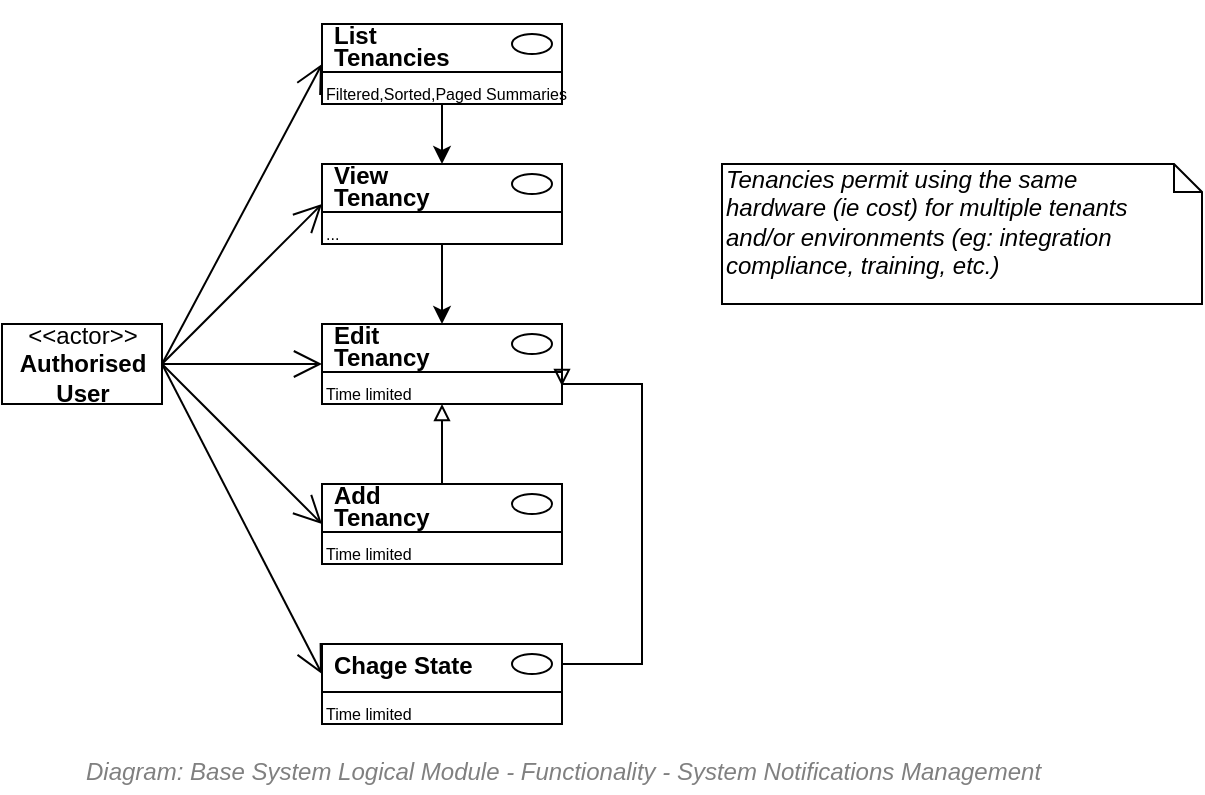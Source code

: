 <mxfile compressed="false" version="20.3.0" type="device">
  <diagram id="5vKPIbCIWK__K9a_hM_l" name="System Notification Management">
    <mxGraphModel dx="539" dy="379" grid="1" gridSize="10" guides="1" tooltips="1" connect="1" arrows="1" fold="1" page="1" pageScale="1" pageWidth="827" pageHeight="1169" math="0" shadow="0">
      <root>
        <mxCell id="6zsalb_4Q6Wy_RO658KX-0" />
        <mxCell id="aUDsEq78Ny2xMxmlCQFK-10" value="Diagram/Use Case" style="" parent="6zsalb_4Q6Wy_RO658KX-0" />
        <mxCell id="aUDsEq78Ny2xMxmlCQFK-0" value="" style="endArrow=open;endFill=1;endSize=12;html=1;strokeColor=#000000;fontSize=12;entryX=0;entryY=1;entryDx=0;entryDy=0;exitX=1;exitY=0.5;exitDx=0;exitDy=0;" parent="aUDsEq78Ny2xMxmlCQFK-10" source="clrKohCZsqD2bBKq6FaX-0" target="clrKohCZsqD2bBKq6FaX-21" edge="1">
          <mxGeometry width="160" relative="1" as="geometry">
            <mxPoint x="160" y="180" as="sourcePoint" />
            <mxPoint x="240" y="180" as="targetPoint" />
          </mxGeometry>
        </mxCell>
        <mxCell id="xvw5Yh81JnMjIIq9px5H-1" value="" style="endArrow=open;endFill=1;endSize=12;html=1;strokeColor=#000000;fontSize=12;entryX=0;entryY=1;entryDx=0;entryDy=0;exitX=1;exitY=0.5;exitDx=0;exitDy=0;" parent="aUDsEq78Ny2xMxmlCQFK-10" source="clrKohCZsqD2bBKq6FaX-0" target="clrKohCZsqD2bBKq6FaX-2" edge="1">
          <mxGeometry width="160" relative="1" as="geometry">
            <mxPoint x="160" y="180" as="sourcePoint" />
            <mxPoint x="250" y="190" as="targetPoint" />
          </mxGeometry>
        </mxCell>
        <mxCell id="clrKohCZsqD2bBKq6FaX-0" value="&amp;lt;&amp;lt;actor&amp;gt;&amp;gt;&lt;br&gt;&lt;b&gt;Authorised&lt;br&gt;User&lt;br&gt;&lt;/b&gt;" style="text;html=1;align=center;verticalAlign=middle;dashed=0;fillColor=#ffffff;strokeColor=#000000;" parent="aUDsEq78Ny2xMxmlCQFK-10" vertex="1">
          <mxGeometry x="80" y="240" width="80" height="40" as="geometry" />
        </mxCell>
        <mxCell id="clrKohCZsqD2bBKq6FaX-1" value="" style="fontStyle=1;align=left;verticalAlign=top;childLayout=stackLayout;horizontal=1;horizontalStack=0;resizeParent=1;resizeParentMax=0;resizeLast=0;marginBottom=0;" parent="aUDsEq78Ny2xMxmlCQFK-10" vertex="1">
          <mxGeometry x="240" y="90" width="120" height="40" as="geometry" />
        </mxCell>
        <mxCell id="clrKohCZsqD2bBKq6FaX-2" value="&lt;p style=&quot;line-height: 0.9;&quot;&gt;List &lt;br&gt;Tenancies&lt;/p&gt;" style="html=1;align=left;spacingLeft=4;verticalAlign=middle;strokeColor=none;fillColor=none;fontStyle=1;spacingTop=2;" parent="clrKohCZsqD2bBKq6FaX-1" vertex="1">
          <mxGeometry width="120" height="20" as="geometry" />
        </mxCell>
        <mxCell id="clrKohCZsqD2bBKq6FaX-3" value="" style="shape=ellipse;" parent="clrKohCZsqD2bBKq6FaX-2" vertex="1">
          <mxGeometry x="1" width="20" height="10" relative="1" as="geometry">
            <mxPoint x="-25" y="5" as="offset" />
          </mxGeometry>
        </mxCell>
        <mxCell id="clrKohCZsqD2bBKq6FaX-4" value="" style="line;strokeWidth=1;fillColor=none;align=left;verticalAlign=middle;spacingTop=-1;spacingLeft=3;spacingRight=3;rotatable=0;labelPosition=right;points=[];portConstraint=eastwest;" parent="clrKohCZsqD2bBKq6FaX-1" vertex="1">
          <mxGeometry y="20" width="120" height="8" as="geometry" />
        </mxCell>
        <mxCell id="clrKohCZsqD2bBKq6FaX-5" value="Filtered,Sorted,Paged Summaries" style="html=1;align=left;spacingLeft=4;verticalAlign=top;strokeColor=none;fillColor=none;fontSize=8;spacing=-2;" parent="clrKohCZsqD2bBKq6FaX-1" vertex="1">
          <mxGeometry y="28" width="120" height="12" as="geometry" />
        </mxCell>
        <mxCell id="clrKohCZsqD2bBKq6FaX-8" value="" style="fontStyle=1;align=left;verticalAlign=top;childLayout=stackLayout;horizontal=1;horizontalStack=0;resizeParent=1;resizeParentMax=0;resizeLast=0;marginBottom=0;" parent="aUDsEq78Ny2xMxmlCQFK-10" vertex="1">
          <mxGeometry x="240" y="160" width="120" height="40" as="geometry" />
        </mxCell>
        <mxCell id="clrKohCZsqD2bBKq6FaX-9" value="&lt;p style=&quot;line-height: 0.9;&quot;&gt;View &lt;br&gt;Tenancy&lt;/p&gt;" style="html=1;align=left;spacingLeft=4;verticalAlign=middle;strokeColor=none;fillColor=none;fontStyle=1;spacingTop=2;" parent="clrKohCZsqD2bBKq6FaX-8" vertex="1">
          <mxGeometry width="120" height="20" as="geometry" />
        </mxCell>
        <mxCell id="clrKohCZsqD2bBKq6FaX-10" value="" style="shape=ellipse;" parent="clrKohCZsqD2bBKq6FaX-9" vertex="1">
          <mxGeometry x="1" width="20" height="10" relative="1" as="geometry">
            <mxPoint x="-25" y="5" as="offset" />
          </mxGeometry>
        </mxCell>
        <mxCell id="clrKohCZsqD2bBKq6FaX-11" value="" style="line;strokeWidth=1;fillColor=none;align=left;verticalAlign=middle;spacingTop=-1;spacingLeft=3;spacingRight=3;rotatable=0;labelPosition=right;points=[];portConstraint=eastwest;" parent="clrKohCZsqD2bBKq6FaX-8" vertex="1">
          <mxGeometry y="20" width="120" height="8" as="geometry" />
        </mxCell>
        <mxCell id="clrKohCZsqD2bBKq6FaX-12" value="..." style="html=1;align=left;spacingLeft=4;verticalAlign=top;strokeColor=none;fillColor=none;fontSize=8;spacing=-2;" parent="clrKohCZsqD2bBKq6FaX-8" vertex="1">
          <mxGeometry y="28" width="120" height="12" as="geometry" />
        </mxCell>
        <mxCell id="clrKohCZsqD2bBKq6FaX-13" value="" style="fontStyle=1;align=left;verticalAlign=top;childLayout=stackLayout;horizontal=1;horizontalStack=0;resizeParent=1;resizeParentMax=0;resizeLast=0;marginBottom=0;" parent="aUDsEq78Ny2xMxmlCQFK-10" vertex="1">
          <mxGeometry x="240" y="320" width="120" height="40" as="geometry" />
        </mxCell>
        <mxCell id="clrKohCZsqD2bBKq6FaX-14" value="&lt;p style=&quot;line-height: 0.9;&quot;&gt;Add &lt;br&gt;Tenancy&lt;/p&gt;" style="html=1;align=left;spacingLeft=4;verticalAlign=middle;strokeColor=none;fillColor=none;fontStyle=1;spacingTop=2;" parent="clrKohCZsqD2bBKq6FaX-13" vertex="1">
          <mxGeometry width="120" height="20" as="geometry" />
        </mxCell>
        <mxCell id="clrKohCZsqD2bBKq6FaX-15" value="" style="shape=ellipse;" parent="clrKohCZsqD2bBKq6FaX-14" vertex="1">
          <mxGeometry x="1" width="20" height="10" relative="1" as="geometry">
            <mxPoint x="-25" y="5" as="offset" />
          </mxGeometry>
        </mxCell>
        <mxCell id="clrKohCZsqD2bBKq6FaX-16" value="" style="line;strokeWidth=1;fillColor=none;align=left;verticalAlign=middle;spacingTop=-1;spacingLeft=3;spacingRight=3;rotatable=0;labelPosition=right;points=[];portConstraint=eastwest;" parent="clrKohCZsqD2bBKq6FaX-13" vertex="1">
          <mxGeometry y="20" width="120" height="8" as="geometry" />
        </mxCell>
        <mxCell id="clrKohCZsqD2bBKq6FaX-17" value="Time limited" style="html=1;align=left;spacingLeft=4;verticalAlign=top;strokeColor=none;fillColor=none;fontSize=8;spacing=-2;" parent="clrKohCZsqD2bBKq6FaX-13" vertex="1">
          <mxGeometry y="28" width="120" height="12" as="geometry" />
        </mxCell>
        <mxCell id="clrKohCZsqD2bBKq6FaX-18" value="" style="endArrow=open;endFill=1;endSize=12;html=1;strokeColor=#000000;fontSize=12;entryX=0;entryY=1;entryDx=0;entryDy=0;exitX=1;exitY=0.5;exitDx=0;exitDy=0;" parent="aUDsEq78Ny2xMxmlCQFK-10" source="clrKohCZsqD2bBKq6FaX-0" target="clrKohCZsqD2bBKq6FaX-9" edge="1">
          <mxGeometry width="160" relative="1" as="geometry">
            <mxPoint x="160" y="180" as="sourcePoint" />
            <mxPoint x="250" y="150" as="targetPoint" />
          </mxGeometry>
        </mxCell>
        <mxCell id="clrKohCZsqD2bBKq6FaX-19" style="edgeStyle=orthogonalEdgeStyle;rounded=0;orthogonalLoop=1;jettySize=auto;html=1;entryX=0.5;entryY=0;entryDx=0;entryDy=0;" parent="aUDsEq78Ny2xMxmlCQFK-10" source="clrKohCZsqD2bBKq6FaX-5" target="clrKohCZsqD2bBKq6FaX-9" edge="1">
          <mxGeometry relative="1" as="geometry" />
        </mxCell>
        <mxCell id="clrKohCZsqD2bBKq6FaX-20" value="" style="fontStyle=1;align=left;verticalAlign=top;childLayout=stackLayout;horizontal=1;horizontalStack=0;resizeParent=1;resizeParentMax=0;resizeLast=0;marginBottom=0;" parent="aUDsEq78Ny2xMxmlCQFK-10" vertex="1">
          <mxGeometry x="240" y="240" width="120" height="40" as="geometry" />
        </mxCell>
        <mxCell id="clrKohCZsqD2bBKq6FaX-21" value="&lt;p style=&quot;line-height: 0.9;&quot;&gt;Edit&lt;br&gt;Tenancy&lt;/p&gt;" style="html=1;align=left;spacingLeft=4;verticalAlign=middle;strokeColor=none;fillColor=none;fontStyle=1;spacingTop=2;" parent="clrKohCZsqD2bBKq6FaX-20" vertex="1">
          <mxGeometry width="120" height="20" as="geometry" />
        </mxCell>
        <mxCell id="clrKohCZsqD2bBKq6FaX-22" value="" style="shape=ellipse;" parent="clrKohCZsqD2bBKq6FaX-21" vertex="1">
          <mxGeometry x="1" width="20" height="10" relative="1" as="geometry">
            <mxPoint x="-25" y="5" as="offset" />
          </mxGeometry>
        </mxCell>
        <mxCell id="clrKohCZsqD2bBKq6FaX-23" value="" style="line;strokeWidth=1;fillColor=none;align=left;verticalAlign=middle;spacingTop=-1;spacingLeft=3;spacingRight=3;rotatable=0;labelPosition=right;points=[];portConstraint=eastwest;" parent="clrKohCZsqD2bBKq6FaX-20" vertex="1">
          <mxGeometry y="20" width="120" height="8" as="geometry" />
        </mxCell>
        <mxCell id="clrKohCZsqD2bBKq6FaX-24" value="Time limited" style="html=1;align=left;spacingLeft=4;verticalAlign=top;strokeColor=none;fillColor=none;fontSize=8;spacing=-2;" parent="clrKohCZsqD2bBKq6FaX-20" vertex="1">
          <mxGeometry y="28" width="120" height="12" as="geometry" />
        </mxCell>
        <mxCell id="clrKohCZsqD2bBKq6FaX-25" value="" style="fontStyle=1;align=left;verticalAlign=top;childLayout=stackLayout;horizontal=1;horizontalStack=0;resizeParent=1;resizeParentMax=0;resizeLast=0;marginBottom=0;" parent="aUDsEq78Ny2xMxmlCQFK-10" vertex="1">
          <mxGeometry x="240" y="400" width="120" height="40" as="geometry" />
        </mxCell>
        <mxCell id="clrKohCZsqD2bBKq6FaX-26" value="&lt;p style=&quot;line-height: 0.9;&quot;&gt;Chage State&lt;/p&gt;" style="html=1;align=left;spacingLeft=4;verticalAlign=middle;strokeColor=none;fillColor=none;fontStyle=1;spacingTop=2;" parent="clrKohCZsqD2bBKq6FaX-25" vertex="1">
          <mxGeometry width="120" height="20" as="geometry" />
        </mxCell>
        <mxCell id="clrKohCZsqD2bBKq6FaX-27" value="" style="shape=ellipse;" parent="clrKohCZsqD2bBKq6FaX-26" vertex="1">
          <mxGeometry x="1" width="20" height="10" relative="1" as="geometry">
            <mxPoint x="-25" y="5" as="offset" />
          </mxGeometry>
        </mxCell>
        <mxCell id="clrKohCZsqD2bBKq6FaX-28" value="" style="line;strokeWidth=1;fillColor=none;align=left;verticalAlign=middle;spacingTop=-1;spacingLeft=3;spacingRight=3;rotatable=0;labelPosition=right;points=[];portConstraint=eastwest;" parent="clrKohCZsqD2bBKq6FaX-25" vertex="1">
          <mxGeometry y="20" width="120" height="8" as="geometry" />
        </mxCell>
        <mxCell id="clrKohCZsqD2bBKq6FaX-29" value="Time limited" style="html=1;align=left;spacingLeft=4;verticalAlign=top;strokeColor=none;fillColor=none;fontSize=8;spacing=-2;" parent="clrKohCZsqD2bBKq6FaX-25" vertex="1">
          <mxGeometry y="28" width="120" height="12" as="geometry" />
        </mxCell>
        <mxCell id="clrKohCZsqD2bBKq6FaX-35" style="edgeStyle=orthogonalEdgeStyle;rounded=0;orthogonalLoop=1;jettySize=auto;html=1;entryX=1;entryY=0.25;entryDx=0;entryDy=0;endArrow=block;endFill=0;" parent="aUDsEq78Ny2xMxmlCQFK-10" target="clrKohCZsqD2bBKq6FaX-24" edge="1">
          <mxGeometry relative="1" as="geometry">
            <mxPoint x="360" y="410" as="sourcePoint" />
            <Array as="points">
              <mxPoint x="400" y="410" />
              <mxPoint x="400" y="270" />
            </Array>
          </mxGeometry>
        </mxCell>
        <mxCell id="clrKohCZsqD2bBKq6FaX-37" style="edgeStyle=orthogonalEdgeStyle;rounded=0;orthogonalLoop=1;jettySize=auto;html=1;entryX=0.5;entryY=1;entryDx=0;entryDy=0;endArrow=block;endFill=0;" parent="aUDsEq78Ny2xMxmlCQFK-10" source="clrKohCZsqD2bBKq6FaX-14" target="clrKohCZsqD2bBKq6FaX-24" edge="1">
          <mxGeometry relative="1" as="geometry" />
        </mxCell>
        <mxCell id="clrKohCZsqD2bBKq6FaX-38" value="" style="endArrow=open;endFill=1;endSize=12;html=1;strokeColor=#000000;fontSize=12;entryX=0;entryY=1;entryDx=0;entryDy=0;exitX=1;exitY=0.5;exitDx=0;exitDy=0;" parent="aUDsEq78Ny2xMxmlCQFK-10" source="clrKohCZsqD2bBKq6FaX-0" target="clrKohCZsqD2bBKq6FaX-14" edge="1">
          <mxGeometry width="160" relative="1" as="geometry">
            <mxPoint x="170" y="270" as="sourcePoint" />
            <mxPoint x="250" y="270" as="targetPoint" />
          </mxGeometry>
        </mxCell>
        <mxCell id="clrKohCZsqD2bBKq6FaX-39" value="" style="endArrow=open;endFill=1;endSize=12;html=1;strokeColor=#000000;fontSize=12;entryX=0;entryY=0.75;entryDx=0;entryDy=0;exitX=1;exitY=0.5;exitDx=0;exitDy=0;" parent="aUDsEq78Ny2xMxmlCQFK-10" source="clrKohCZsqD2bBKq6FaX-0" target="clrKohCZsqD2bBKq6FaX-26" edge="1">
          <mxGeometry width="160" relative="1" as="geometry">
            <mxPoint x="170" y="270" as="sourcePoint" />
            <mxPoint x="250" y="120" as="targetPoint" />
          </mxGeometry>
        </mxCell>
        <mxCell id="clrKohCZsqD2bBKq6FaX-40" style="edgeStyle=none;rounded=0;orthogonalLoop=1;jettySize=auto;html=1;entryX=0.5;entryY=0;entryDx=0;entryDy=0;endArrow=classic;endFill=1;" parent="aUDsEq78Ny2xMxmlCQFK-10" source="clrKohCZsqD2bBKq6FaX-12" target="clrKohCZsqD2bBKq6FaX-21" edge="1">
          <mxGeometry relative="1" as="geometry" />
        </mxCell>
        <mxCell id="fQ8Tb4TJHlXgaxiWL6We-0" value="Title/Diagram" parent="6zsalb_4Q6Wy_RO658KX-0" />
        <mxCell id="pR05Vp6-c_UAXGHB-9SX-1" value="&lt;font style=&quot;font-size: 12px&quot;&gt;Diagram: Base System Logical Module -&amp;nbsp;Functionality -&amp;nbsp;System Notifications Management&lt;/font&gt;" style="text;strokeColor=none;fillColor=none;html=1;fontSize=24;fontStyle=2;verticalAlign=middle;align=left;shadow=0;glass=0;comic=0;opacity=30;fontColor=#808080;" parent="fQ8Tb4TJHlXgaxiWL6We-0" vertex="1">
          <mxGeometry x="120" y="450" width="520" height="20" as="geometry" />
        </mxCell>
        <mxCell id="FPPdZPXUPv9n0KayTUjE-1" value="Tenancies permit using the same hardware (ie cost) for multiple tenants and/or environments (eg: integration compliance, training, etc.)" style="shape=note;whiteSpace=wrap;html=1;size=14;verticalAlign=top;align=left;spacingTop=-6;strokeWidth=1;fontSize=12;fontStyle=2;spacingRight=16;" parent="fQ8Tb4TJHlXgaxiWL6We-0" vertex="1">
          <mxGeometry x="440" y="160" width="240" height="70" as="geometry" />
        </mxCell>
        <mxCell id="kJFmuFiU3wEKo-ty_FbZ-0" value="About" style="" parent="6zsalb_4Q6Wy_RO658KX-0" />
        <UserObject label="" tooltip="ABOUT&#xa;&#xa;Functionality &#xa;within the Base Logical Module&#xa;for handling common Diagnostic Tracing.&#xa;Diagnostic tracing is not saved to the Core relational database -- it usually goes to a rolling text log file, and sometimes is saved asynchronously to an cloud service.&#xa;&#xa;System specific Diagnostic log files should be local to the system (for both latency and access reasons) -- then exported to a central location for security and/or enterprise monitoring reasons." id="XdkydOQAid-UxDZSyXBN-0">
          <mxCell style="shape=image;html=1;verticalAlign=top;verticalLabelPosition=bottom;labelBackgroundColor=#ffffff;imageAspect=0;aspect=fixed;image=https://cdn1.iconfinder.com/data/icons/hawcons/32/699014-icon-28-information-128.png;shadow=0;dashed=0;fontFamily=Helvetica;fontSize=12;fontColor=#000000;align=center;strokeColor=#000000;fillColor=#505050;dashPattern=1 1;" parent="kJFmuFiU3wEKo-ty_FbZ-0" vertex="1">
            <mxGeometry x="660" y="340" width="20" height="20" as="geometry" />
          </mxCell>
        </UserObject>
      </root>
    </mxGraphModel>
  </diagram>
</mxfile>
